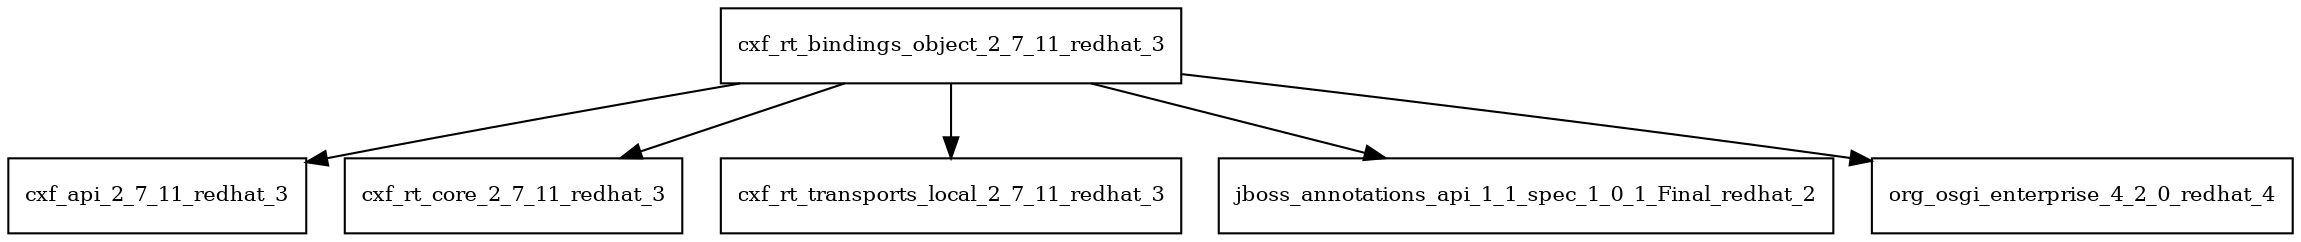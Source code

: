 digraph cxf_rt_bindings_object_2_7_11_redhat_3_dependencies {
  node [shape = box, fontsize=10.0];
  cxf_rt_bindings_object_2_7_11_redhat_3 -> cxf_api_2_7_11_redhat_3;
  cxf_rt_bindings_object_2_7_11_redhat_3 -> cxf_rt_core_2_7_11_redhat_3;
  cxf_rt_bindings_object_2_7_11_redhat_3 -> cxf_rt_transports_local_2_7_11_redhat_3;
  cxf_rt_bindings_object_2_7_11_redhat_3 -> jboss_annotations_api_1_1_spec_1_0_1_Final_redhat_2;
  cxf_rt_bindings_object_2_7_11_redhat_3 -> org_osgi_enterprise_4_2_0_redhat_4;
}
